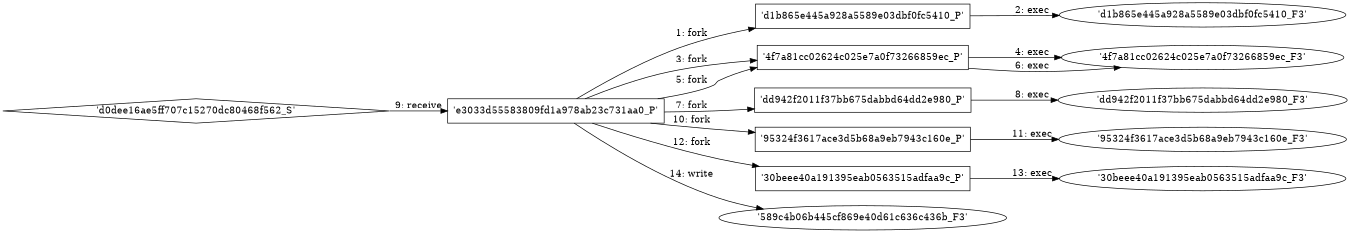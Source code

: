 digraph "D:\Learning\Paper\apt\基于CTI的攻击预警\Dataset\攻击图\ASGfromALLCTI\Threat Round Up for Dec 01 - Dec 08.dot" {
rankdir="LR"
size="9"
fixedsize="false"
splines="true"
nodesep=0.3
ranksep=0
fontsize=10
overlap="scalexy"
engine= "neato"
	"'e3033d55583809fd1a978ab23c731aa0_P'" [node_type=Process shape=box]
	"'d1b865e445a928a5589e03dbf0fc5410_P'" [node_type=Process shape=box]
	"'e3033d55583809fd1a978ab23c731aa0_P'" -> "'d1b865e445a928a5589e03dbf0fc5410_P'" [label="1: fork"]
	"'d1b865e445a928a5589e03dbf0fc5410_P'" [node_type=Process shape=box]
	"'d1b865e445a928a5589e03dbf0fc5410_F3'" [node_type=File shape=ellipse]
	"'d1b865e445a928a5589e03dbf0fc5410_P'" -> "'d1b865e445a928a5589e03dbf0fc5410_F3'" [label="2: exec"]
	"'e3033d55583809fd1a978ab23c731aa0_P'" [node_type=Process shape=box]
	"'4f7a81cc02624c025e7a0f73266859ec_P'" [node_type=Process shape=box]
	"'e3033d55583809fd1a978ab23c731aa0_P'" -> "'4f7a81cc02624c025e7a0f73266859ec_P'" [label="3: fork"]
	"'4f7a81cc02624c025e7a0f73266859ec_P'" [node_type=Process shape=box]
	"'4f7a81cc02624c025e7a0f73266859ec_F3'" [node_type=File shape=ellipse]
	"'4f7a81cc02624c025e7a0f73266859ec_P'" -> "'4f7a81cc02624c025e7a0f73266859ec_F3'" [label="4: exec"]
	"'e3033d55583809fd1a978ab23c731aa0_P'" [node_type=Process shape=box]
	"'4f7a81cc02624c025e7a0f73266859ec_P'" [node_type=Process shape=box]
	"'e3033d55583809fd1a978ab23c731aa0_P'" -> "'4f7a81cc02624c025e7a0f73266859ec_P'" [label="5: fork"]
	"'4f7a81cc02624c025e7a0f73266859ec_P'" [node_type=Process shape=box]
	"'4f7a81cc02624c025e7a0f73266859ec_F3'" [node_type=File shape=ellipse]
	"'4f7a81cc02624c025e7a0f73266859ec_P'" -> "'4f7a81cc02624c025e7a0f73266859ec_F3'" [label="6: exec"]
	"'e3033d55583809fd1a978ab23c731aa0_P'" [node_type=Process shape=box]
	"'dd942f2011f37bb675dabbd64dd2e980_P'" [node_type=Process shape=box]
	"'e3033d55583809fd1a978ab23c731aa0_P'" -> "'dd942f2011f37bb675dabbd64dd2e980_P'" [label="7: fork"]
	"'dd942f2011f37bb675dabbd64dd2e980_P'" [node_type=Process shape=box]
	"'dd942f2011f37bb675dabbd64dd2e980_F3'" [node_type=File shape=ellipse]
	"'dd942f2011f37bb675dabbd64dd2e980_P'" -> "'dd942f2011f37bb675dabbd64dd2e980_F3'" [label="8: exec"]
	"'e3033d55583809fd1a978ab23c731aa0_P'" [node_type=Process shape=box]
	"'d0dee16ae5ff707c15270dc80468f562_S'" [node_type=Socket shape=diamond]
	"'d0dee16ae5ff707c15270dc80468f562_S'" -> "'e3033d55583809fd1a978ab23c731aa0_P'" [label="9: receive"]
	"'e3033d55583809fd1a978ab23c731aa0_P'" [node_type=Process shape=box]
	"'95324f3617ace3d5b68a9eb7943c160e_P'" [node_type=Process shape=box]
	"'e3033d55583809fd1a978ab23c731aa0_P'" -> "'95324f3617ace3d5b68a9eb7943c160e_P'" [label="10: fork"]
	"'95324f3617ace3d5b68a9eb7943c160e_P'" [node_type=Process shape=box]
	"'95324f3617ace3d5b68a9eb7943c160e_F3'" [node_type=File shape=ellipse]
	"'95324f3617ace3d5b68a9eb7943c160e_P'" -> "'95324f3617ace3d5b68a9eb7943c160e_F3'" [label="11: exec"]
	"'e3033d55583809fd1a978ab23c731aa0_P'" [node_type=Process shape=box]
	"'30beee40a191395eab0563515adfaa9c_P'" [node_type=Process shape=box]
	"'e3033d55583809fd1a978ab23c731aa0_P'" -> "'30beee40a191395eab0563515adfaa9c_P'" [label="12: fork"]
	"'30beee40a191395eab0563515adfaa9c_P'" [node_type=Process shape=box]
	"'30beee40a191395eab0563515adfaa9c_F3'" [node_type=File shape=ellipse]
	"'30beee40a191395eab0563515adfaa9c_P'" -> "'30beee40a191395eab0563515adfaa9c_F3'" [label="13: exec"]
	"'589c4b06b445cf869e40d61c636c436b_F3'" [node_type=file shape=ellipse]
	"'e3033d55583809fd1a978ab23c731aa0_P'" [node_type=Process shape=box]
	"'e3033d55583809fd1a978ab23c731aa0_P'" -> "'589c4b06b445cf869e40d61c636c436b_F3'" [label="14: write"]
}
